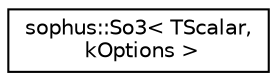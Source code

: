digraph "Graphical Class Hierarchy"
{
 // LATEX_PDF_SIZE
  edge [fontname="Helvetica",fontsize="10",labelfontname="Helvetica",labelfontsize="10"];
  node [fontname="Helvetica",fontsize="10",shape=record];
  rankdir="LR";
  Node0 [label="sophus::So3\< TScalar,\l kOptions \>",height=0.2,width=0.4,color="black", fillcolor="white", style="filled",URL="$classsophus_1_1_so3.html",tooltip="So3 using default storage; derived from So3Base."];
}
